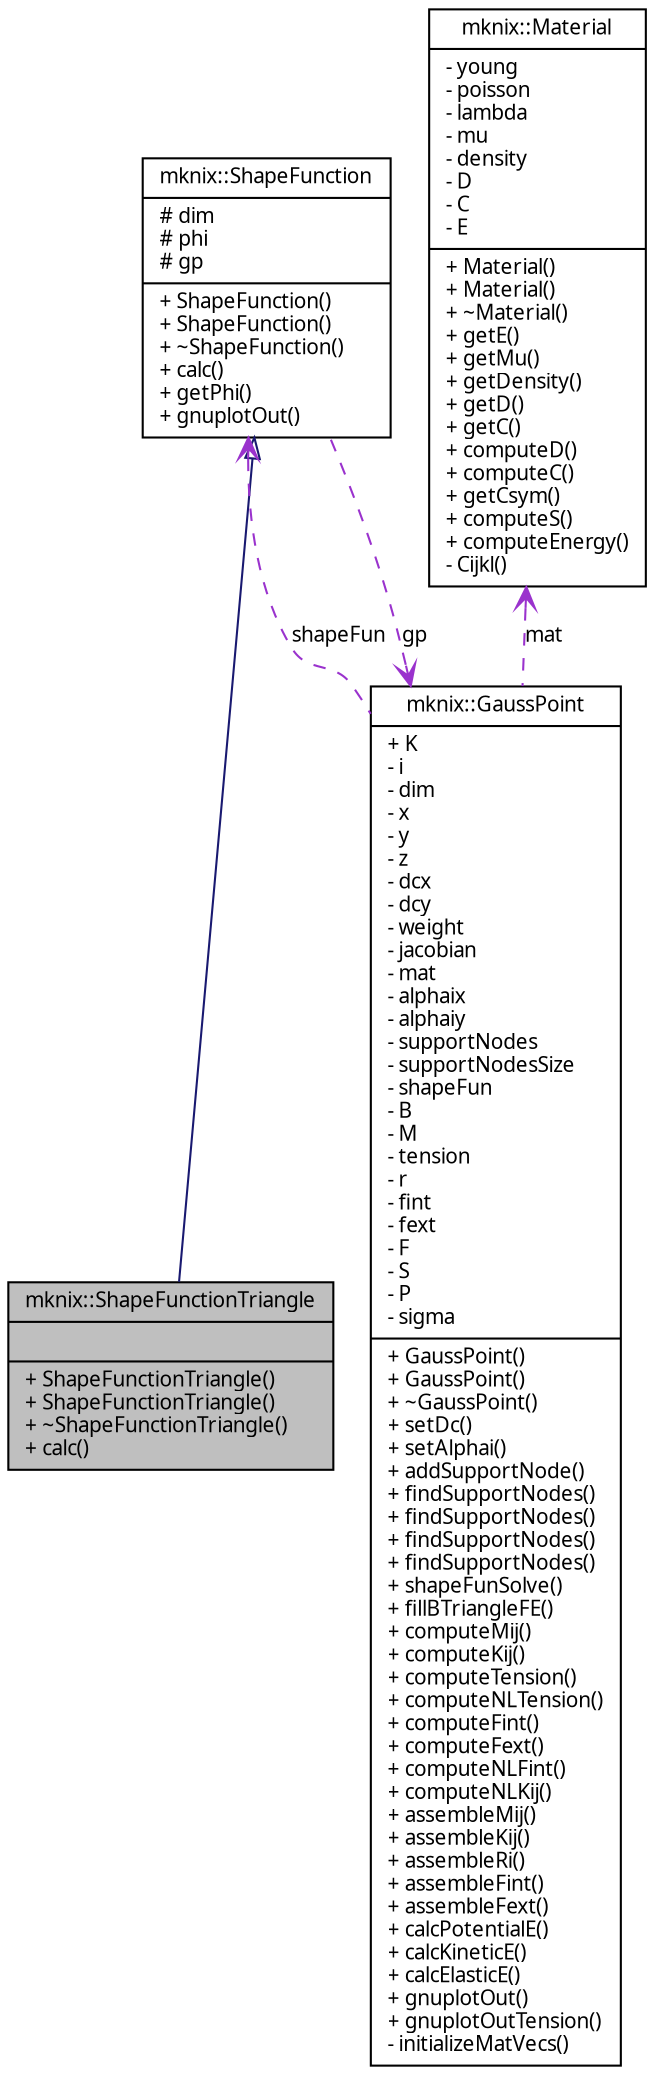 digraph G
{
  edge [fontname="FreeSans.ttf",fontsize=10,labelfontname="FreeSans.ttf",labelfontsize=10];
  node [fontname="FreeSans.ttf",fontsize=10,shape=record];
  Node1 [label="{mknix::ShapeFunctionTriangle\n||+ ShapeFunctionTriangle()\l+ ShapeFunctionTriangle()\l+ ~ShapeFunctionTriangle()\l+ calc()\l}",height=0.2,width=0.4,color="black", fillcolor="grey75", style="filled" fontcolor="black"];
  Node2 -> Node1 [dir=back,color="midnightblue",fontsize=10,style="solid",arrowtail="empty"];
  Node2 [label="{mknix::ShapeFunction\n|# dim\l# phi\l# gp\l|+ ShapeFunction()\l+ ShapeFunction()\l+ ~ShapeFunction()\l+ calc()\l+ getPhi()\l+ gnuplotOut()\l}",height=0.2,width=0.4,color="black", fillcolor="white", style="filled",URL="$classmknix_1_1ShapeFunction.html"];
  Node3 -> Node2 [dir=back,color="darkorchid3",fontsize=10,style="dashed",label="gp",arrowtail="open"];
  Node3 [label="{mknix::GaussPoint\n|+ K\l- i\l- dim\l- x\l- y\l- z\l- dcx\l- dcy\l- weight\l- jacobian\l- mat\l- alphaix\l- alphaiy\l- supportNodes\l- supportNodesSize\l- shapeFun\l- B\l- M\l- tension\l- r\l- fint\l- fext\l- F\l- S\l- P\l- sigma\l|+ GaussPoint()\l+ GaussPoint()\l+ ~GaussPoint()\l+ setDc()\l+ setAlphai()\l+ addSupportNode()\l+ findSupportNodes()\l+ findSupportNodes()\l+ findSupportNodes()\l+ findSupportNodes()\l+ shapeFunSolve()\l+ fillBTriangleFE()\l+ computeMij()\l+ computeKij()\l+ computeTension()\l+ computeNLTension()\l+ computeFint()\l+ computeFext()\l+ computeNLFint()\l+ computeNLKij()\l+ assembleMij()\l+ assembleKij()\l+ assembleRi()\l+ assembleFint()\l+ assembleFext()\l+ calcPotentialE()\l+ calcKineticE()\l+ calcElasticE()\l+ gnuplotOut()\l+ gnuplotOutTension()\l- initializeMatVecs()\l}",height=0.2,width=0.4,color="black", fillcolor="white", style="filled",URL="$classmknix_1_1GaussPoint.html"];
  Node4 -> Node3 [dir=back,color="darkorchid3",fontsize=10,style="dashed",label="mat",arrowtail="open"];
  Node4 [label="{mknix::Material\n|- young\l- poisson\l- lambda\l- mu\l- density\l- D\l- C\l- E\l|+ Material()\l+ Material()\l+ ~Material()\l+ getE()\l+ getMu()\l+ getDensity()\l+ getD()\l+ getC()\l+ computeD()\l+ computeC()\l+ getCsym()\l+ computeS()\l+ computeEnergy()\l- Cijkl()\l}",height=0.2,width=0.4,color="black", fillcolor="white", style="filled",URL="$classmknix_1_1Material.html"];
  Node2 -> Node3 [dir=back,color="darkorchid3",fontsize=10,style="dashed",label="shapeFun",arrowtail="open"];
}
